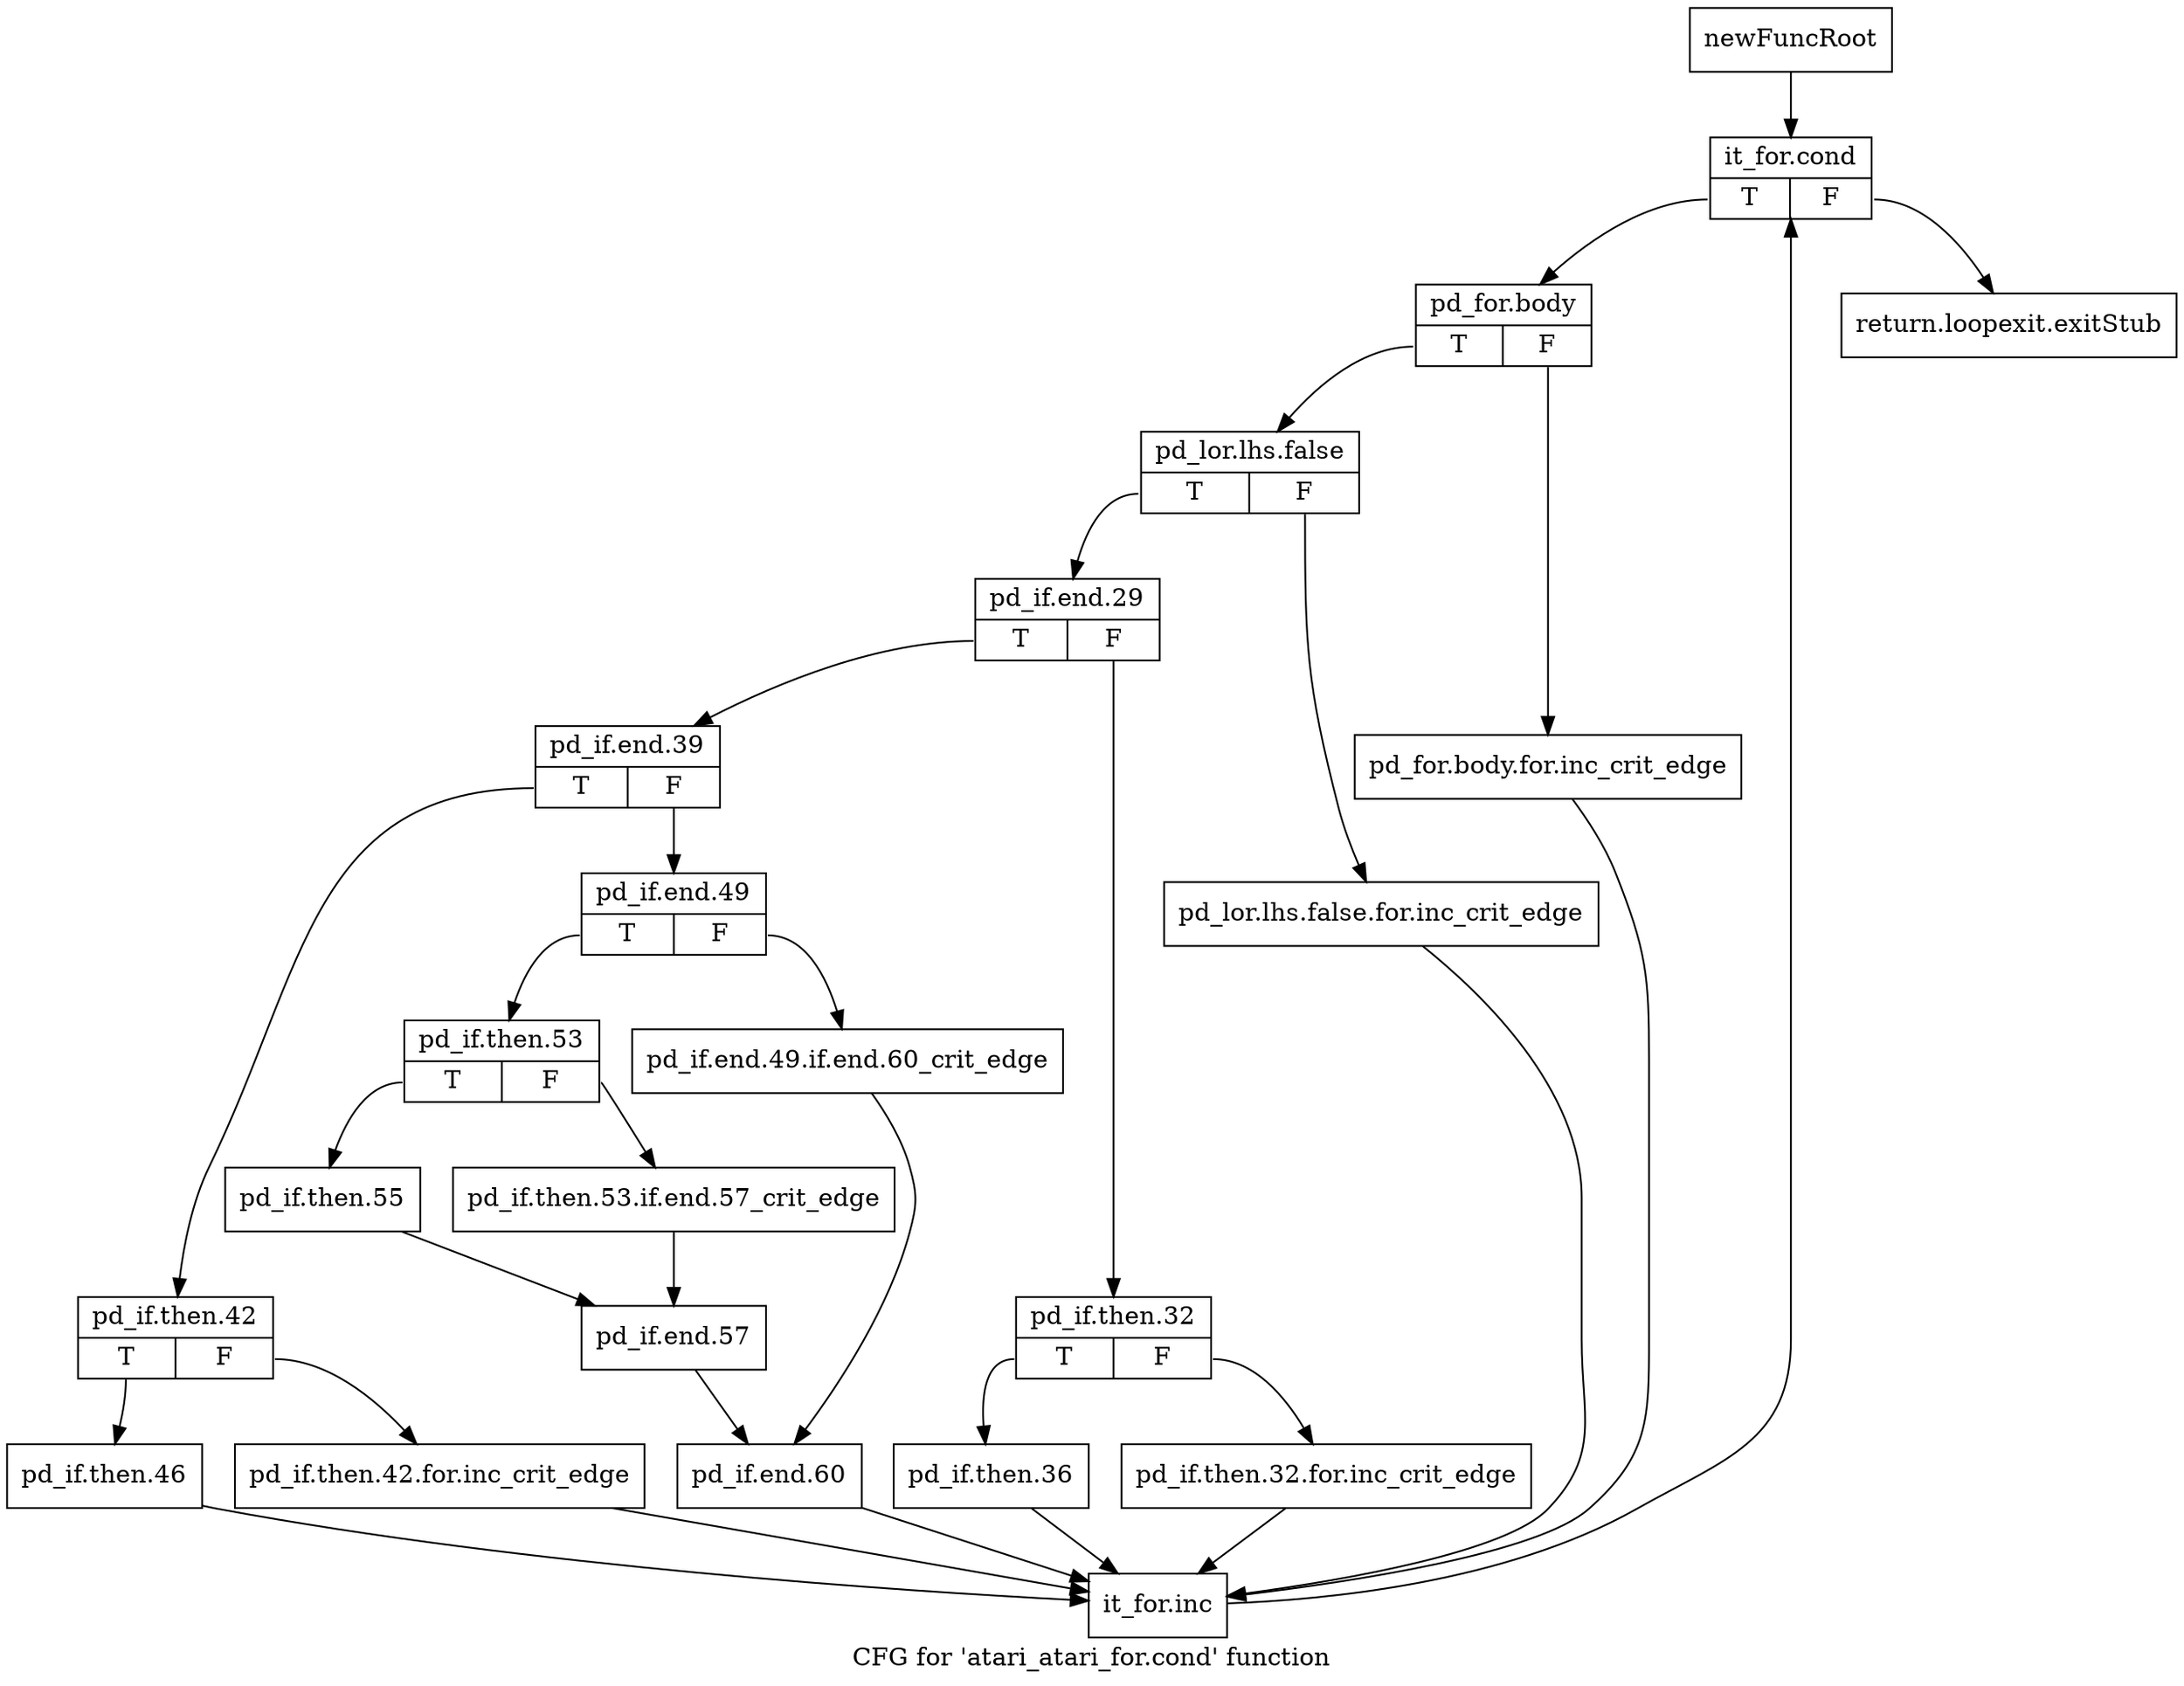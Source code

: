 digraph "CFG for 'atari_atari_for.cond' function" {
	label="CFG for 'atari_atari_for.cond' function";

	Node0x3e8eda0 [shape=record,label="{newFuncRoot}"];
	Node0x3e8eda0 -> Node0x3e8ee40;
	Node0x3e8edf0 [shape=record,label="{return.loopexit.exitStub}"];
	Node0x3e8ee40 [shape=record,label="{it_for.cond|{<s0>T|<s1>F}}"];
	Node0x3e8ee40:s0 -> Node0x3e8ee90;
	Node0x3e8ee40:s1 -> Node0x3e8edf0;
	Node0x3e8ee90 [shape=record,label="{pd_for.body|{<s0>T|<s1>F}}"];
	Node0x3e8ee90:s0 -> Node0x3e8ef30;
	Node0x3e8ee90:s1 -> Node0x3e8eee0;
	Node0x3e8eee0 [shape=record,label="{pd_for.body.for.inc_crit_edge}"];
	Node0x3e8eee0 -> Node0x3e8f480;
	Node0x3e8ef30 [shape=record,label="{pd_lor.lhs.false|{<s0>T|<s1>F}}"];
	Node0x3e8ef30:s0 -> Node0x3e8efd0;
	Node0x3e8ef30:s1 -> Node0x3e8ef80;
	Node0x3e8ef80 [shape=record,label="{pd_lor.lhs.false.for.inc_crit_edge}"];
	Node0x3e8ef80 -> Node0x3e8f480;
	Node0x3e8efd0 [shape=record,label="{pd_if.end.29|{<s0>T|<s1>F}}"];
	Node0x3e8efd0:s0 -> Node0x3e8f110;
	Node0x3e8efd0:s1 -> Node0x3e8f020;
	Node0x3e8f020 [shape=record,label="{pd_if.then.32|{<s0>T|<s1>F}}"];
	Node0x3e8f020:s0 -> Node0x3e8f0c0;
	Node0x3e8f020:s1 -> Node0x3e8f070;
	Node0x3e8f070 [shape=record,label="{pd_if.then.32.for.inc_crit_edge}"];
	Node0x3e8f070 -> Node0x3e8f480;
	Node0x3e8f0c0 [shape=record,label="{pd_if.then.36}"];
	Node0x3e8f0c0 -> Node0x3e8f480;
	Node0x3e8f110 [shape=record,label="{pd_if.end.39|{<s0>T|<s1>F}}"];
	Node0x3e8f110:s0 -> Node0x3e8f390;
	Node0x3e8f110:s1 -> Node0x3e8f160;
	Node0x3e8f160 [shape=record,label="{pd_if.end.49|{<s0>T|<s1>F}}"];
	Node0x3e8f160:s0 -> Node0x3e8f200;
	Node0x3e8f160:s1 -> Node0x3e8f1b0;
	Node0x3e8f1b0 [shape=record,label="{pd_if.end.49.if.end.60_crit_edge}"];
	Node0x3e8f1b0 -> Node0x3e8f340;
	Node0x3e8f200 [shape=record,label="{pd_if.then.53|{<s0>T|<s1>F}}"];
	Node0x3e8f200:s0 -> Node0x3e8f2a0;
	Node0x3e8f200:s1 -> Node0x3e8f250;
	Node0x3e8f250 [shape=record,label="{pd_if.then.53.if.end.57_crit_edge}"];
	Node0x3e8f250 -> Node0x3e8f2f0;
	Node0x3e8f2a0 [shape=record,label="{pd_if.then.55}"];
	Node0x3e8f2a0 -> Node0x3e8f2f0;
	Node0x3e8f2f0 [shape=record,label="{pd_if.end.57}"];
	Node0x3e8f2f0 -> Node0x3e8f340;
	Node0x3e8f340 [shape=record,label="{pd_if.end.60}"];
	Node0x3e8f340 -> Node0x3e8f480;
	Node0x3e8f390 [shape=record,label="{pd_if.then.42|{<s0>T|<s1>F}}"];
	Node0x3e8f390:s0 -> Node0x3e8f430;
	Node0x3e8f390:s1 -> Node0x3e8f3e0;
	Node0x3e8f3e0 [shape=record,label="{pd_if.then.42.for.inc_crit_edge}"];
	Node0x3e8f3e0 -> Node0x3e8f480;
	Node0x3e8f430 [shape=record,label="{pd_if.then.46}"];
	Node0x3e8f430 -> Node0x3e8f480;
	Node0x3e8f480 [shape=record,label="{it_for.inc}"];
	Node0x3e8f480 -> Node0x3e8ee40;
}
